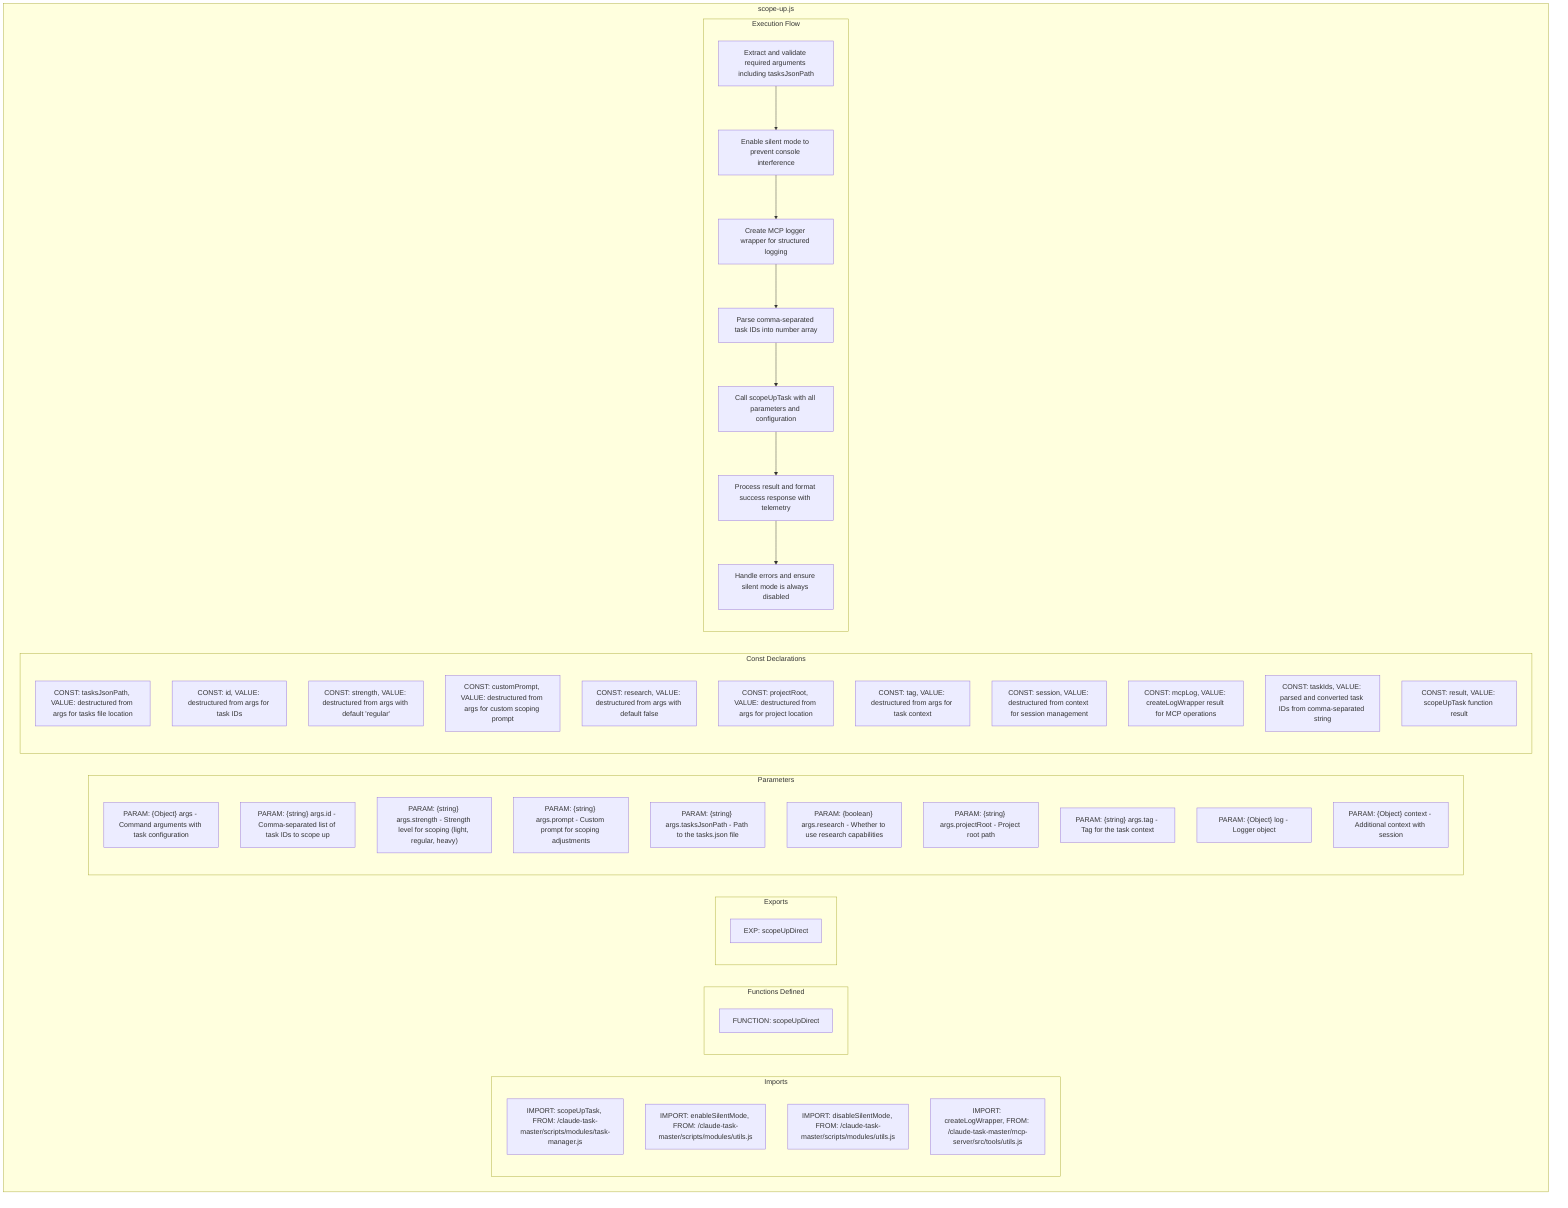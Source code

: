 flowchart TB
    subgraph Imports["Imports"]
        I1["IMPORT: scopeUpTask, FROM: /claude-task-master/scripts/modules/task-manager.js"]
        I2["IMPORT: enableSilentMode, FROM: /claude-task-master/scripts/modules/utils.js"]
        I3["IMPORT: disableSilentMode, FROM: /claude-task-master/scripts/modules/utils.js"]
        I4["IMPORT: createLogWrapper, FROM: /claude-task-master/mcp-server/src/tools/utils.js"]
    end
    
    subgraph FunctionsDefined["Functions Defined"]
        FU1["FUNCTION: scopeUpDirect"]
    end
    
    subgraph Exports["Exports"]
        E1["EXP: scopeUpDirect"]
    end
    
    subgraph Parameters["Parameters"]
        P1["PARAM: {Object} args - Command arguments with task configuration"]
        P2["PARAM: {string} args.id - Comma-separated list of task IDs to scope up"]
        P3["PARAM: {string} args.strength - Strength level for scoping (light, regular, heavy)"]
        P4["PARAM: {string} args.prompt - Custom prompt for scoping adjustments"]
        P5["PARAM: {string} args.tasksJsonPath - Path to the tasks.json file"]
        P6["PARAM: {boolean} args.research - Whether to use research capabilities"]
        P7["PARAM: {string} args.projectRoot - Project root path"]
        P8["PARAM: {string} args.tag - Tag for the task context"]
        P9["PARAM: {Object} log - Logger object"]
        P10["PARAM: {Object} context - Additional context with session"]
    end
    
    subgraph Constants["Const Declarations"]
        C1["CONST: tasksJsonPath, VALUE: destructured from args for tasks file location"]
        C2["CONST: id, VALUE: destructured from args for task IDs"]
        C3["CONST: strength, VALUE: destructured from args with default 'regular'"]
        C4["CONST: customPrompt, VALUE: destructured from args for custom scoping prompt"]
        C5["CONST: research, VALUE: destructured from args with default false"]
        C6["CONST: projectRoot, VALUE: destructured from args for project location"]
        C7["CONST: tag, VALUE: destructured from args for task context"]
        C8["CONST: session, VALUE: destructured from context for session management"]
        C9["CONST: mcpLog, VALUE: createLogWrapper result for MCP operations"]
        C10["CONST: taskIds, VALUE: parsed and converted task IDs from comma-separated string"]
        C11["CONST: result, VALUE: scopeUpTask function result"]
    end
    
    subgraph ExecutionFlow["Execution Flow"]
        FL1["Extract and validate required arguments including tasksJsonPath"]
        FL2["Enable silent mode to prevent console interference"]
        FL3["Create MCP logger wrapper for structured logging"]
        FL4["Parse comma-separated task IDs into number array"]
        FL5["Call scopeUpTask with all parameters and configuration"]
        FL6["Process result and format success response with telemetry"]
        FL7["Handle errors and ensure silent mode is always disabled"]
    end
    
    subgraph scopeUp["scope-up.js"]
        Imports
        FunctionsDefined
        Exports
        Parameters
        Constants
        ExecutionFlow
    end
    
    FL1 --> FL2
    FL2 --> FL3
    FL3 --> FL4
    FL4 --> FL5
    FL5 --> FL6
    FL6 --> FL7